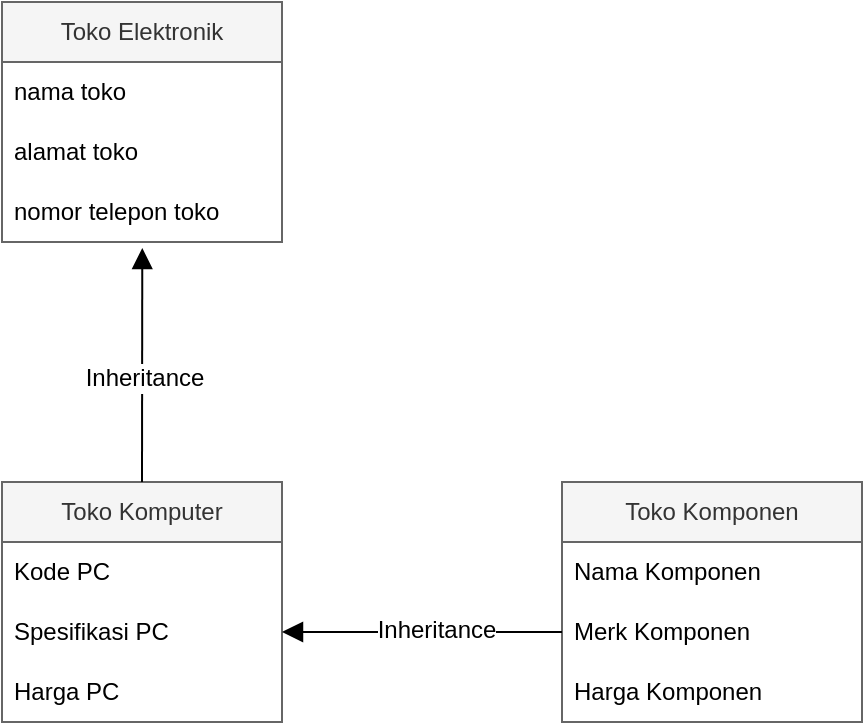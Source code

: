 <mxfile version="28.2.5">
  <diagram name="Page-1" id="W_PMoU77GfktLpO5hgQ6">
    <mxGraphModel grid="1" page="1" gridSize="10" guides="1" tooltips="1" connect="1" arrows="1" fold="1" pageScale="1" pageWidth="850" pageHeight="1100" math="0" shadow="0">
      <root>
        <mxCell id="0" />
        <mxCell id="1" parent="0" />
        <mxCell id="_qJ3e2xR55Bwwi59U8fJ-1" value="Toko Elektronik" style="swimlane;fontStyle=0;childLayout=stackLayout;horizontal=1;startSize=30;horizontalStack=0;resizeParent=1;resizeParentMax=0;resizeLast=0;collapsible=1;marginBottom=0;whiteSpace=wrap;html=1;fillColor=#f5f5f5;fontColor=#333333;strokeColor=#666666;" vertex="1" parent="1">
          <mxGeometry x="240" y="160" width="140" height="120" as="geometry" />
        </mxCell>
        <mxCell id="_qJ3e2xR55Bwwi59U8fJ-3" value="nama toko" style="text;strokeColor=none;fillColor=none;align=left;verticalAlign=middle;spacingLeft=4;spacingRight=4;overflow=hidden;points=[[0,0.5],[1,0.5]];portConstraint=eastwest;rotatable=0;whiteSpace=wrap;html=1;" vertex="1" parent="_qJ3e2xR55Bwwi59U8fJ-1">
          <mxGeometry y="30" width="140" height="30" as="geometry" />
        </mxCell>
        <mxCell id="_qJ3e2xR55Bwwi59U8fJ-2" value="alamat toko" style="text;strokeColor=none;fillColor=none;align=left;verticalAlign=middle;spacingLeft=4;spacingRight=4;overflow=hidden;points=[[0,0.5],[1,0.5]];portConstraint=eastwest;rotatable=0;whiteSpace=wrap;html=1;" vertex="1" parent="_qJ3e2xR55Bwwi59U8fJ-1">
          <mxGeometry y="60" width="140" height="30" as="geometry" />
        </mxCell>
        <mxCell id="_qJ3e2xR55Bwwi59U8fJ-4" value="nomor telepon toko" style="text;strokeColor=none;fillColor=none;align=left;verticalAlign=middle;spacingLeft=4;spacingRight=4;overflow=hidden;points=[[0,0.5],[1,0.5]];portConstraint=eastwest;rotatable=0;whiteSpace=wrap;html=1;" vertex="1" parent="_qJ3e2xR55Bwwi59U8fJ-1">
          <mxGeometry y="90" width="140" height="30" as="geometry" />
        </mxCell>
        <mxCell id="_qJ3e2xR55Bwwi59U8fJ-14" value="Toko Komputer" style="swimlane;fontStyle=0;childLayout=stackLayout;horizontal=1;startSize=30;horizontalStack=0;resizeParent=1;resizeParentMax=0;resizeLast=0;collapsible=1;marginBottom=0;whiteSpace=wrap;html=1;fillColor=#f5f5f5;fontColor=#333333;strokeColor=#666666;" vertex="1" parent="1">
          <mxGeometry x="240" y="400" width="140" height="120" as="geometry" />
        </mxCell>
        <mxCell id="_qJ3e2xR55Bwwi59U8fJ-15" value="Kode PC" style="text;strokeColor=none;fillColor=none;align=left;verticalAlign=middle;spacingLeft=4;spacingRight=4;overflow=hidden;points=[[0,0.5],[1,0.5]];portConstraint=eastwest;rotatable=0;whiteSpace=wrap;html=1;" vertex="1" parent="_qJ3e2xR55Bwwi59U8fJ-14">
          <mxGeometry y="30" width="140" height="30" as="geometry" />
        </mxCell>
        <mxCell id="_qJ3e2xR55Bwwi59U8fJ-17" value="Spesifikasi PC" style="text;strokeColor=none;fillColor=none;align=left;verticalAlign=middle;spacingLeft=4;spacingRight=4;overflow=hidden;points=[[0,0.5],[1,0.5]];portConstraint=eastwest;rotatable=0;whiteSpace=wrap;html=1;" vertex="1" parent="_qJ3e2xR55Bwwi59U8fJ-14">
          <mxGeometry y="60" width="140" height="30" as="geometry" />
        </mxCell>
        <mxCell id="_qJ3e2xR55Bwwi59U8fJ-16" value="Harga PC" style="text;strokeColor=none;fillColor=none;align=left;verticalAlign=middle;spacingLeft=4;spacingRight=4;overflow=hidden;points=[[0,0.5],[1,0.5]];portConstraint=eastwest;rotatable=0;whiteSpace=wrap;html=1;" vertex="1" parent="_qJ3e2xR55Bwwi59U8fJ-14">
          <mxGeometry y="90" width="140" height="30" as="geometry" />
        </mxCell>
        <mxCell id="_qJ3e2xR55Bwwi59U8fJ-23" value="" style="html=1;verticalAlign=bottom;endArrow=block;curved=0;rounded=0;fontSize=12;startSize=8;endSize=8;exitX=0.5;exitY=0;exitDx=0;exitDy=0;entryX=0.501;entryY=1.1;entryDx=0;entryDy=0;entryPerimeter=0;" edge="1" parent="1" source="_qJ3e2xR55Bwwi59U8fJ-14" target="_qJ3e2xR55Bwwi59U8fJ-4">
          <mxGeometry width="80" relative="1" as="geometry">
            <mxPoint x="270" y="500" as="sourcePoint" />
            <mxPoint x="239" y="242" as="targetPoint" />
            <Array as="points" />
          </mxGeometry>
        </mxCell>
        <mxCell id="deGOsttXmTyQjyeH9OWc-1" value="Inheritance" style="edgeLabel;html=1;align=center;verticalAlign=middle;resizable=0;points=[];fontSize=12;" connectable="0" vertex="1" parent="_qJ3e2xR55Bwwi59U8fJ-23">
          <mxGeometry x="-0.101" y="-1" relative="1" as="geometry">
            <mxPoint as="offset" />
          </mxGeometry>
        </mxCell>
        <mxCell id="iPr_mvAu6qtdLoqtGpOq-5" value="Toko Komponen" style="swimlane;fontStyle=0;childLayout=stackLayout;horizontal=1;startSize=30;horizontalStack=0;resizeParent=1;resizeParentMax=0;resizeLast=0;collapsible=1;marginBottom=0;whiteSpace=wrap;html=1;fillColor=#f5f5f5;fontColor=#333333;strokeColor=#666666;" vertex="1" parent="1">
          <mxGeometry x="520" y="400" width="150" height="120" as="geometry" />
        </mxCell>
        <mxCell id="iPr_mvAu6qtdLoqtGpOq-6" value="Nama Komponen" style="text;strokeColor=none;fillColor=none;align=left;verticalAlign=middle;spacingLeft=4;spacingRight=4;overflow=hidden;points=[[0,0.5],[1,0.5]];portConstraint=eastwest;rotatable=0;whiteSpace=wrap;html=1;" vertex="1" parent="iPr_mvAu6qtdLoqtGpOq-5">
          <mxGeometry y="30" width="150" height="30" as="geometry" />
        </mxCell>
        <mxCell id="iPr_mvAu6qtdLoqtGpOq-7" value="Merk Komponen" style="text;strokeColor=none;fillColor=none;align=left;verticalAlign=middle;spacingLeft=4;spacingRight=4;overflow=hidden;points=[[0,0.5],[1,0.5]];portConstraint=eastwest;rotatable=0;whiteSpace=wrap;html=1;" vertex="1" parent="iPr_mvAu6qtdLoqtGpOq-5">
          <mxGeometry y="60" width="150" height="30" as="geometry" />
        </mxCell>
        <mxCell id="iPr_mvAu6qtdLoqtGpOq-8" value="Harga Komponen" style="text;strokeColor=none;fillColor=none;align=left;verticalAlign=middle;spacingLeft=4;spacingRight=4;overflow=hidden;points=[[0,0.5],[1,0.5]];portConstraint=eastwest;rotatable=0;whiteSpace=wrap;html=1;" vertex="1" parent="iPr_mvAu6qtdLoqtGpOq-5">
          <mxGeometry y="90" width="150" height="30" as="geometry" />
        </mxCell>
        <mxCell id="iPr_mvAu6qtdLoqtGpOq-11" value="" style="html=1;verticalAlign=bottom;endArrow=block;curved=0;rounded=0;fontSize=12;startSize=8;endSize=8;exitX=0;exitY=0.5;exitDx=0;exitDy=0;entryX=1;entryY=0.5;entryDx=0;entryDy=0;" edge="1" parent="1" source="iPr_mvAu6qtdLoqtGpOq-7" target="_qJ3e2xR55Bwwi59U8fJ-17">
          <mxGeometry width="80" relative="1" as="geometry">
            <mxPoint x="320" y="410" as="sourcePoint" />
            <mxPoint x="410" y="440" as="targetPoint" />
            <Array as="points" />
          </mxGeometry>
        </mxCell>
        <mxCell id="iPr_mvAu6qtdLoqtGpOq-12" value="Inheritance" style="edgeLabel;html=1;align=center;verticalAlign=middle;resizable=0;points=[];fontSize=12;" connectable="0" vertex="1" parent="iPr_mvAu6qtdLoqtGpOq-11">
          <mxGeometry x="-0.101" y="-1" relative="1" as="geometry">
            <mxPoint as="offset" />
          </mxGeometry>
        </mxCell>
      </root>
    </mxGraphModel>
  </diagram>
</mxfile>
